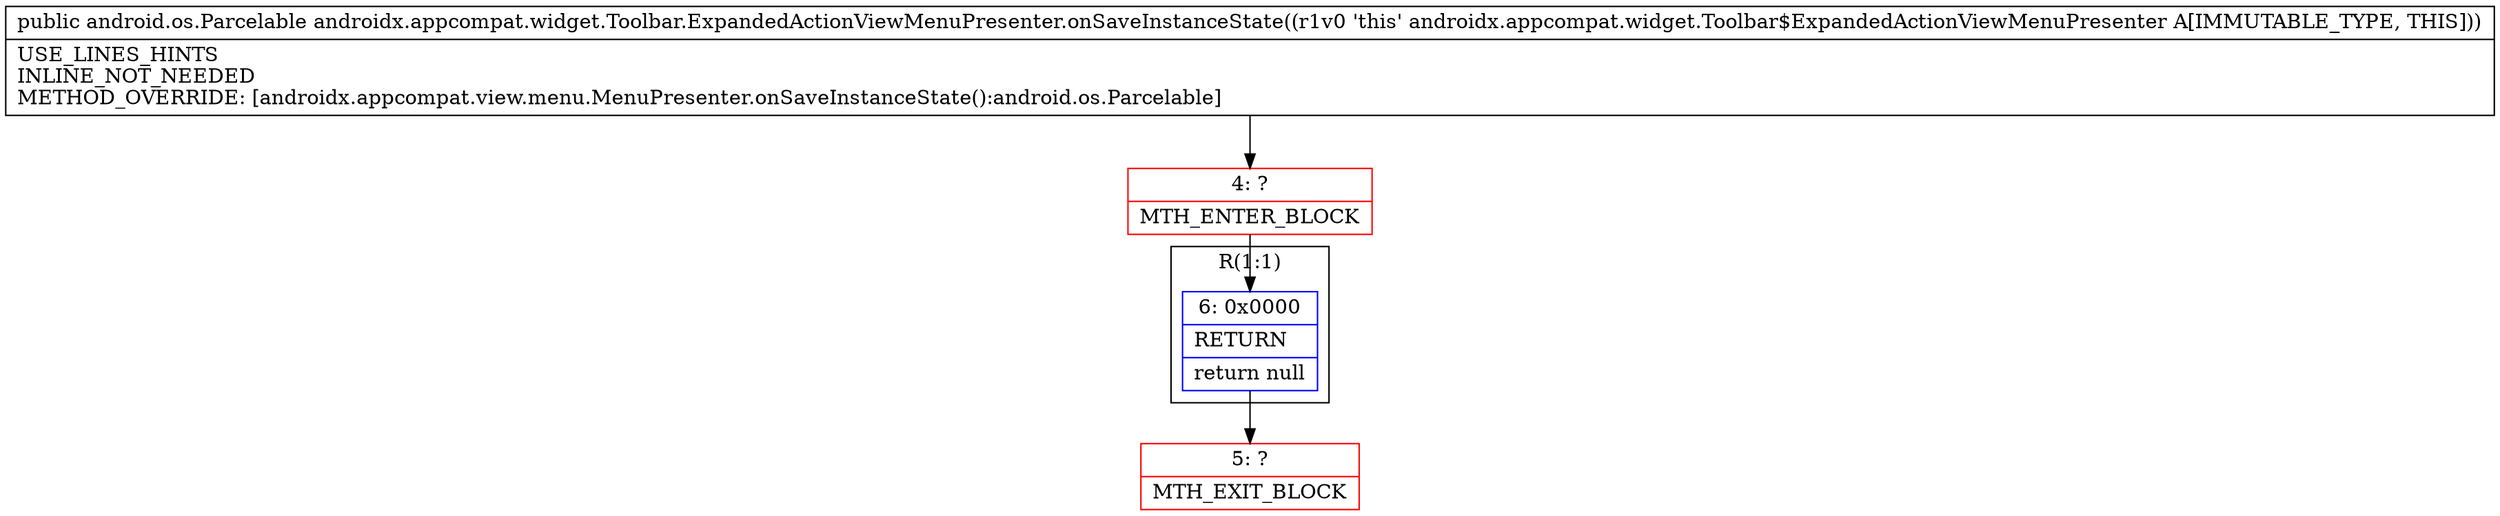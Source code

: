 digraph "CFG forandroidx.appcompat.widget.Toolbar.ExpandedActionViewMenuPresenter.onSaveInstanceState()Landroid\/os\/Parcelable;" {
subgraph cluster_Region_1720350107 {
label = "R(1:1)";
node [shape=record,color=blue];
Node_6 [shape=record,label="{6\:\ 0x0000|RETURN\l|return null\l}"];
}
Node_4 [shape=record,color=red,label="{4\:\ ?|MTH_ENTER_BLOCK\l}"];
Node_5 [shape=record,color=red,label="{5\:\ ?|MTH_EXIT_BLOCK\l}"];
MethodNode[shape=record,label="{public android.os.Parcelable androidx.appcompat.widget.Toolbar.ExpandedActionViewMenuPresenter.onSaveInstanceState((r1v0 'this' androidx.appcompat.widget.Toolbar$ExpandedActionViewMenuPresenter A[IMMUTABLE_TYPE, THIS]))  | USE_LINES_HINTS\lINLINE_NOT_NEEDED\lMETHOD_OVERRIDE: [androidx.appcompat.view.menu.MenuPresenter.onSaveInstanceState():android.os.Parcelable]\l}"];
MethodNode -> Node_4;Node_6 -> Node_5;
Node_4 -> Node_6;
}

